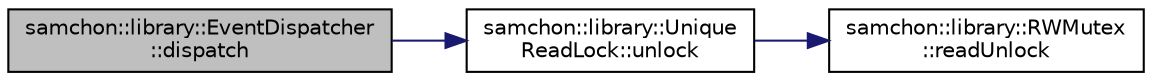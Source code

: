 digraph "samchon::library::EventDispatcher::dispatch"
{
  edge [fontname="Helvetica",fontsize="10",labelfontname="Helvetica",labelfontsize="10"];
  node [fontname="Helvetica",fontsize="10",shape=record];
  rankdir="LR";
  Node1 [label="samchon::library::EventDispatcher\l::dispatch",height=0.2,width=0.4,color="black", fillcolor="grey75", style="filled", fontcolor="black"];
  Node1 -> Node2 [color="midnightblue",fontsize="10",style="solid",fontname="Helvetica"];
  Node2 [label="samchon::library::Unique\lReadLock::unlock",height=0.2,width=0.4,color="black", fillcolor="white", style="filled",URL="$de/d6f/classsamchon_1_1library_1_1UniqueReadLock.html#a92261fd71c839cda0bde3c168d4ce7ac",tooltip="Unlock of read. "];
  Node2 -> Node3 [color="midnightblue",fontsize="10",style="solid",fontname="Helvetica"];
  Node3 [label="samchon::library::RWMutex\l::readUnlock",height=0.2,width=0.4,color="black", fillcolor="white", style="filled",URL="$df/d85/classsamchon_1_1library_1_1RWMutex.html#a0386fc2911efb6d839490ef8613c78bd",tooltip="Unlock of read. "];
}
